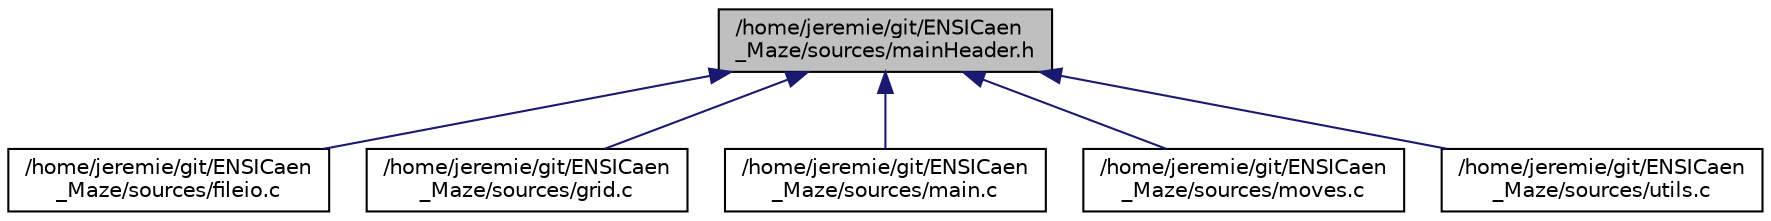 digraph "/home/jeremie/git/ENSICaen_Maze/sources/mainHeader.h"
{
  edge [fontname="Helvetica",fontsize="10",labelfontname="Helvetica",labelfontsize="10"];
  node [fontname="Helvetica",fontsize="10",shape=record];
  Node1 [label="/home/jeremie/git/ENSICaen\l_Maze/sources/mainHeader.h",height=0.2,width=0.4,color="black", fillcolor="grey75", style="filled", fontcolor="black"];
  Node1 -> Node2 [dir="back",color="midnightblue",fontsize="10",style="solid",fontname="Helvetica"];
  Node2 [label="/home/jeremie/git/ENSICaen\l_Maze/sources/fileio.c",height=0.2,width=0.4,color="black", fillcolor="white", style="filled",URL="$fileio_8c.html"];
  Node1 -> Node3 [dir="back",color="midnightblue",fontsize="10",style="solid",fontname="Helvetica"];
  Node3 [label="/home/jeremie/git/ENSICaen\l_Maze/sources/grid.c",height=0.2,width=0.4,color="black", fillcolor="white", style="filled",URL="$grid_8c.html"];
  Node1 -> Node4 [dir="back",color="midnightblue",fontsize="10",style="solid",fontname="Helvetica"];
  Node4 [label="/home/jeremie/git/ENSICaen\l_Maze/sources/main.c",height=0.2,width=0.4,color="black", fillcolor="white", style="filled",URL="$main_8c.html"];
  Node1 -> Node5 [dir="back",color="midnightblue",fontsize="10",style="solid",fontname="Helvetica"];
  Node5 [label="/home/jeremie/git/ENSICaen\l_Maze/sources/moves.c",height=0.2,width=0.4,color="black", fillcolor="white", style="filled",URL="$moves_8c.html"];
  Node1 -> Node6 [dir="back",color="midnightblue",fontsize="10",style="solid",fontname="Helvetica"];
  Node6 [label="/home/jeremie/git/ENSICaen\l_Maze/sources/utils.c",height=0.2,width=0.4,color="black", fillcolor="white", style="filled",URL="$utils_8c.html"];
}
